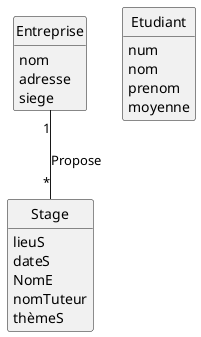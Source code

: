 @startuml Titre
'--------------------------------
' Parametres pour le dessin
'--------------------------------
'--http://iut-blagnac.github.io/POO/TD3.html--
hide circle
hide empty members
hide empty methods
'--------------------------------


class Stage
{
    lieuS
    dateS
    NomE 
    nomTuteur
    thèmeS
}

class Entreprise
{
    nom 
    adresse 
    siege
}

class Etudiant
{
    num 
    nom 
    prenom 
    moyenne 
}


Entreprise "1" -- "*" Stage : Propose










@enduml